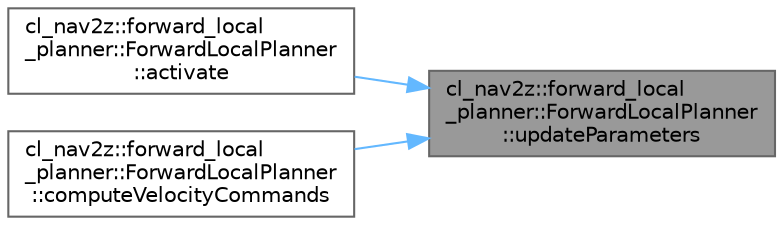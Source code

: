 digraph "cl_nav2z::forward_local_planner::ForwardLocalPlanner::updateParameters"
{
 // LATEX_PDF_SIZE
  bgcolor="transparent";
  edge [fontname=Helvetica,fontsize=10,labelfontname=Helvetica,labelfontsize=10];
  node [fontname=Helvetica,fontsize=10,shape=box,height=0.2,width=0.4];
  rankdir="RL";
  Node1 [label="cl_nav2z::forward_local\l_planner::ForwardLocalPlanner\l::updateParameters",height=0.2,width=0.4,color="gray40", fillcolor="grey60", style="filled", fontcolor="black",tooltip=" "];
  Node1 -> Node2 [dir="back",color="steelblue1",style="solid"];
  Node2 [label="cl_nav2z::forward_local\l_planner::ForwardLocalPlanner\l::activate",height=0.2,width=0.4,color="grey40", fillcolor="white", style="filled",URL="$classcl__nav2z_1_1forward__local__planner_1_1ForwardLocalPlanner.html#a4393a190890621fa821dfb1d72fc26ae",tooltip=" "];
  Node1 -> Node3 [dir="back",color="steelblue1",style="solid"];
  Node3 [label="cl_nav2z::forward_local\l_planner::ForwardLocalPlanner\l::computeVelocityCommands",height=0.2,width=0.4,color="grey40", fillcolor="white", style="filled",URL="$classcl__nav2z_1_1forward__local__planner_1_1ForwardLocalPlanner.html#aaebdd6f0d0a6c82e57729f03c137d01d",tooltip="nav2_core computeVelocityCommands - calculates the best command given the current pose and velocity"];
}
